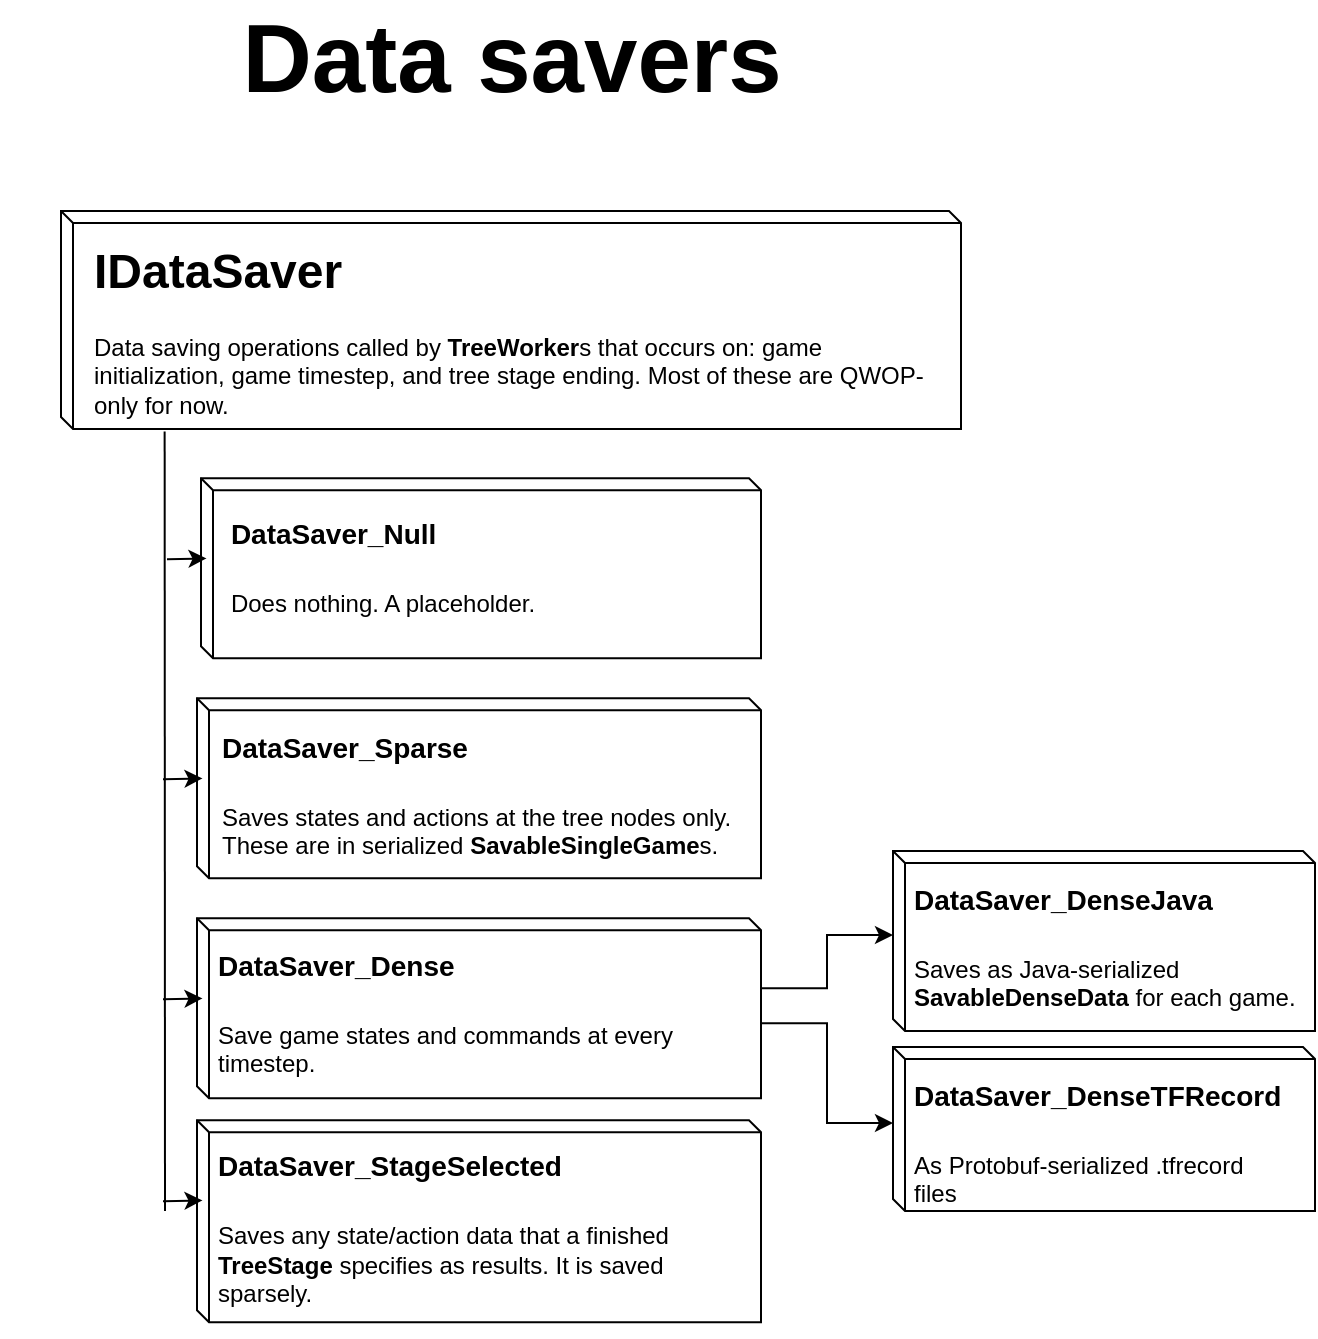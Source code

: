 <mxfile version="10.7.7" type="device"><diagram id="WRZq6ePXvO7eehM-pF8R" name="Page-1"><mxGraphModel dx="5115" dy="952" grid="1" gridSize="10" guides="1" tooltips="1" connect="1" arrows="1" fold="1" page="1" pageScale="1" pageWidth="291" pageHeight="413" math="0" shadow="0"><root><mxCell id="0"/><mxCell id="1" parent="0"/><mxCell id="j83jcHjzeiv9C5m5Y4T7-5" value="&lt;font style=&quot;font-size: 48px&quot;&gt;&lt;b&gt;Data savers&lt;/b&gt;&lt;/font&gt;" style="text;html=1;strokeColor=none;fillColor=none;align=center;verticalAlign=middle;whiteSpace=wrap;rounded=0;" vertex="1" parent="1"><mxGeometry x="-3421.5" y="2102" width="510" height="40" as="geometry"/></mxCell><mxCell id="j83jcHjzeiv9C5m5Y4T7-6" value="" style="shape=cube;whiteSpace=wrap;html=1;boundedLbl=1;backgroundOutline=1;size=6;" vertex="1" parent="1"><mxGeometry x="-3391.5" y="2198.5" width="450" height="109" as="geometry"/></mxCell><mxCell id="j83jcHjzeiv9C5m5Y4T7-7" value="&lt;h1&gt;IDataSaver&lt;/h1&gt;&lt;p&gt;Data saving operations called by &lt;b&gt;TreeWorker&lt;/b&gt;s that occurs on: game initialization, game timestep, and tree stage ending. Most of these are QWOP-only for now.&lt;/p&gt;&lt;p&gt;&lt;br&gt;&lt;/p&gt;&lt;p&gt;&lt;b&gt;&lt;br&gt;&lt;/b&gt;&lt;/p&gt;" style="text;html=1;strokeColor=none;fillColor=none;spacing=5;spacingTop=-20;whiteSpace=wrap;overflow=hidden;rounded=0;" vertex="1" parent="1"><mxGeometry x="-3380.5" y="2208.5" width="439" height="99" as="geometry"/></mxCell><mxCell id="j83jcHjzeiv9C5m5Y4T7-8" value="" style="shape=cube;whiteSpace=wrap;html=1;boundedLbl=1;backgroundOutline=1;size=6;" vertex="1" parent="1"><mxGeometry x="-3321.5" y="2332.118" width="280" height="90" as="geometry"/></mxCell><mxCell id="j83jcHjzeiv9C5m5Y4T7-9" value="" style="endArrow=classic;html=1;entryX=0;entryY=0;entryDx=0;entryDy=39.5;entryPerimeter=0;" edge="1" parent="1"><mxGeometry width="50" height="50" relative="1" as="geometry"><mxPoint x="-3338.5" y="2372.618" as="sourcePoint"/><mxPoint x="-3318.735" y="2372.206" as="targetPoint"/></mxGeometry></mxCell><mxCell id="j83jcHjzeiv9C5m5Y4T7-10" value="" style="shape=cube;whiteSpace=wrap;html=1;boundedLbl=1;backgroundOutline=1;size=6;" vertex="1" parent="1"><mxGeometry x="-3323.5" y="2442.118" width="282" height="90" as="geometry"/></mxCell><mxCell id="j83jcHjzeiv9C5m5Y4T7-11" value="" style="endArrow=classic;html=1;entryX=0;entryY=0;entryDx=0;entryDy=39.5;entryPerimeter=0;" edge="1" parent="1"><mxGeometry width="50" height="50" relative="1" as="geometry"><mxPoint x="-3340.5" y="2482.618" as="sourcePoint"/><mxPoint x="-3320.735" y="2482.206" as="targetPoint"/></mxGeometry></mxCell><mxCell id="j83jcHjzeiv9C5m5Y4T7-12" value="" style="shape=cube;whiteSpace=wrap;html=1;boundedLbl=1;backgroundOutline=1;size=6;" vertex="1" parent="1"><mxGeometry x="-3323.5" y="2552.118" width="282" height="90" as="geometry"/></mxCell><mxCell id="j83jcHjzeiv9C5m5Y4T7-13" value="" style="endArrow=classic;html=1;entryX=0;entryY=0;entryDx=0;entryDy=39.5;entryPerimeter=0;" edge="1" parent="1"><mxGeometry width="50" height="50" relative="1" as="geometry"><mxPoint x="-3340.5" y="2592.618" as="sourcePoint"/><mxPoint x="-3320.735" y="2592.206" as="targetPoint"/></mxGeometry></mxCell><mxCell id="j83jcHjzeiv9C5m5Y4T7-14" value="&lt;div style=&quot;text-align: left&quot;&gt;&lt;h1&gt;&lt;span style=&quot;font-size: 14px&quot;&gt;DataSaver_Sparse&lt;/span&gt;&lt;/h1&gt;&lt;/div&gt;&lt;div style=&quot;text-align: left&quot;&gt;Saves states and actions at the tree nodes only. These are in serialized &lt;b&gt;SavableSingleGame&lt;/b&gt;s.&lt;b&gt;&amp;nbsp;&lt;/b&gt;&lt;/div&gt;" style="text;html=1;strokeColor=none;fillColor=none;align=center;verticalAlign=middle;whiteSpace=wrap;rounded=0;" vertex="1" parent="1"><mxGeometry x="-3312.5" y="2453.118" width="271" height="50" as="geometry"/></mxCell><mxCell id="j83jcHjzeiv9C5m5Y4T7-15" style="edgeStyle=orthogonalEdgeStyle;rounded=0;orthogonalLoop=1;jettySize=auto;html=1;exitX=1;exitY=0.5;exitDx=0;exitDy=0;entryX=0;entryY=0;entryDx=0;entryDy=42;entryPerimeter=0;" edge="1" parent="1" source="j83jcHjzeiv9C5m5Y4T7-17" target="j83jcHjzeiv9C5m5Y4T7-23"><mxGeometry relative="1" as="geometry"/></mxCell><mxCell id="j83jcHjzeiv9C5m5Y4T7-16" style="edgeStyle=orthogonalEdgeStyle;rounded=0;orthogonalLoop=1;jettySize=auto;html=1;exitX=1;exitY=0.75;exitDx=0;exitDy=0;entryX=0;entryY=0;entryDx=0;entryDy=38;entryPerimeter=0;" edge="1" parent="1" source="j83jcHjzeiv9C5m5Y4T7-17" target="j83jcHjzeiv9C5m5Y4T7-25"><mxGeometry relative="1" as="geometry"/></mxCell><mxCell id="j83jcHjzeiv9C5m5Y4T7-17" value="&lt;div style=&quot;text-align: left&quot;&gt;&lt;h1&gt;&lt;span style=&quot;font-size: 14px&quot;&gt;DataSaver_Dense&lt;/span&gt;&lt;/h1&gt;&lt;/div&gt;&lt;div style=&quot;text-align: left&quot;&gt;Save game states and commands at every timestep.&lt;/div&gt;" style="text;html=1;strokeColor=none;fillColor=none;align=center;verticalAlign=middle;whiteSpace=wrap;rounded=0;" vertex="1" parent="1"><mxGeometry x="-3314.5" y="2552.118" width="273" height="70" as="geometry"/></mxCell><mxCell id="j83jcHjzeiv9C5m5Y4T7-18" value="" style="shape=cube;whiteSpace=wrap;html=1;boundedLbl=1;backgroundOutline=1;size=6;" vertex="1" parent="1"><mxGeometry x="-3323.5" y="2653.118" width="282" height="101" as="geometry"/></mxCell><mxCell id="j83jcHjzeiv9C5m5Y4T7-19" value="" style="endArrow=classic;html=1;entryX=0;entryY=0;entryDx=0;entryDy=39.5;entryPerimeter=0;" edge="1" parent="1"><mxGeometry width="50" height="50" relative="1" as="geometry"><mxPoint x="-3340.5" y="2693.618" as="sourcePoint"/><mxPoint x="-3320.735" y="2693.206" as="targetPoint"/></mxGeometry></mxCell><mxCell id="j83jcHjzeiv9C5m5Y4T7-20" value="&lt;div style=&quot;text-align: left&quot;&gt;&lt;h1&gt;&lt;span style=&quot;font-size: 14px&quot;&gt;DataSaver_StageSelected&lt;/span&gt;&lt;/h1&gt;&lt;/div&gt;&lt;div style=&quot;text-align: left&quot;&gt;Saves any state/action data that a finished &lt;b&gt;TreeStage &lt;/b&gt;specifies as results. It is saved sparsely.&lt;/div&gt;&lt;div style=&quot;text-align: left&quot;&gt;&lt;b&gt;&lt;br&gt;&lt;/b&gt;&lt;/div&gt;" style="text;html=1;strokeColor=none;fillColor=none;align=center;verticalAlign=middle;whiteSpace=wrap;rounded=0;" vertex="1" parent="1"><mxGeometry x="-3314.5" y="2665.118" width="274" height="73" as="geometry"/></mxCell><mxCell id="j83jcHjzeiv9C5m5Y4T7-21" value="" style="endArrow=none;html=1;entryX=0.093;entryY=1.013;entryDx=0;entryDy=0;entryPerimeter=0;" edge="1" parent="1" target="j83jcHjzeiv9C5m5Y4T7-7"><mxGeometry width="50" height="50" relative="1" as="geometry"><mxPoint x="-3339.5" y="2698.5" as="sourcePoint"/><mxPoint x="-3330.5" y="2322" as="targetPoint"/></mxGeometry></mxCell><mxCell id="j83jcHjzeiv9C5m5Y4T7-22" value="&lt;div style=&quot;text-align: left&quot;&gt;&lt;h1&gt;&lt;span style=&quot;font-size: 14px&quot;&gt;DataSaver_Null&lt;/span&gt;&lt;/h1&gt;&lt;/div&gt;&lt;div style=&quot;text-align: left&quot;&gt;Does nothing. A placeholder.&lt;/div&gt;" style="text;html=1;strokeColor=none;fillColor=none;align=center;verticalAlign=middle;whiteSpace=wrap;rounded=0;" vertex="1" parent="1"><mxGeometry x="-3311" y="2338.5" width="161" height="50" as="geometry"/></mxCell><mxCell id="j83jcHjzeiv9C5m5Y4T7-23" value="" style="shape=cube;whiteSpace=wrap;html=1;boundedLbl=1;backgroundOutline=1;size=6;" vertex="1" parent="1"><mxGeometry x="-2975.5" y="2518.5" width="211" height="90" as="geometry"/></mxCell><mxCell id="j83jcHjzeiv9C5m5Y4T7-24" value="&lt;div style=&quot;text-align: left&quot;&gt;&lt;h1&gt;&lt;span style=&quot;font-size: 14px&quot;&gt;DataSaver_DenseJava&lt;/span&gt;&lt;/h1&gt;&lt;/div&gt;&lt;div style=&quot;text-align: left&quot;&gt;Saves as Java-serialized &lt;b&gt;SavableDenseData &lt;/b&gt;for each game.&lt;/div&gt;" style="text;html=1;strokeColor=none;fillColor=none;align=center;verticalAlign=middle;whiteSpace=wrap;rounded=0;" vertex="1" parent="1"><mxGeometry x="-2966.5" y="2518.5" width="202" height="70" as="geometry"/></mxCell><mxCell id="j83jcHjzeiv9C5m5Y4T7-25" value="" style="shape=cube;whiteSpace=wrap;html=1;boundedLbl=1;backgroundOutline=1;size=6;" vertex="1" parent="1"><mxGeometry x="-2975.5" y="2616.5" width="211" height="82" as="geometry"/></mxCell><mxCell id="j83jcHjzeiv9C5m5Y4T7-26" value="&lt;div style=&quot;text-align: left&quot;&gt;&lt;h1&gt;&lt;span style=&quot;font-size: 14px&quot;&gt;DataSaver_DenseTFRecord&lt;/span&gt;&lt;/h1&gt;&lt;/div&gt;&lt;div style=&quot;text-align: left&quot;&gt;As Protobuf-serialized .tfrecord files&amp;nbsp;&lt;/div&gt;" style="text;html=1;strokeColor=none;fillColor=none;align=center;verticalAlign=middle;whiteSpace=wrap;rounded=0;" vertex="1" parent="1"><mxGeometry x="-2966.5" y="2616.5" width="192" height="70" as="geometry"/></mxCell></root></mxGraphModel></diagram></mxfile>